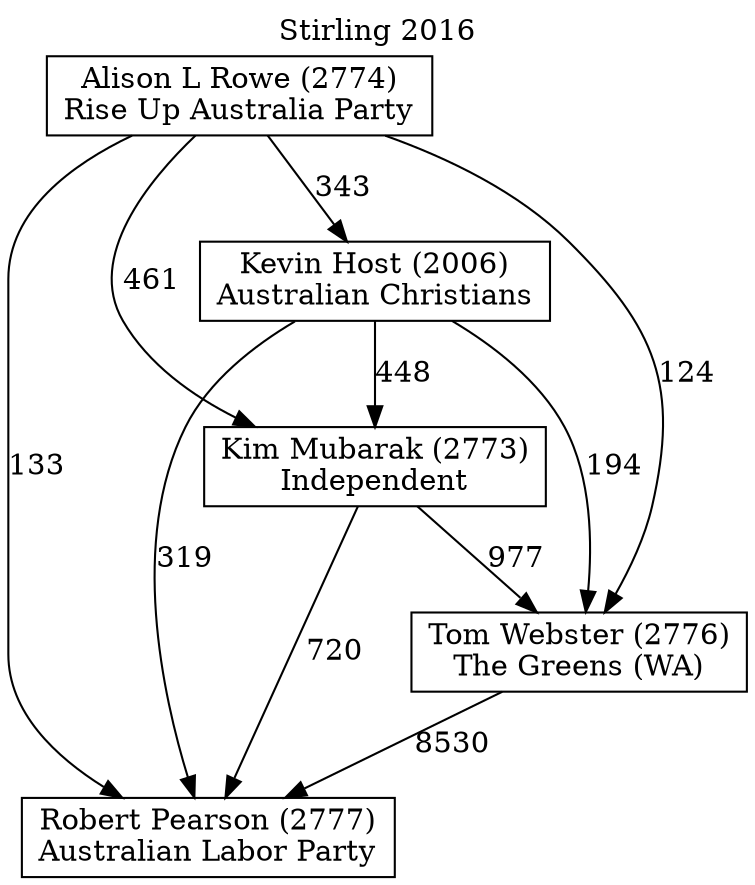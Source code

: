 // House preference flow
digraph "Robert Pearson (2777)_Stirling_2016" {
	graph [label="Stirling 2016" labelloc=t mclimit=10]
	node [shape=box]
	"Alison L Rowe (2774)" [label="Alison L Rowe (2774)
Rise Up Australia Party"]
	"Tom Webster (2776)" [label="Tom Webster (2776)
The Greens (WA)"]
	"Robert Pearson (2777)" [label="Robert Pearson (2777)
Australian Labor Party"]
	"Kevin Host (2006)" [label="Kevin Host (2006)
Australian Christians"]
	"Kim Mubarak (2773)" [label="Kim Mubarak (2773)
Independent"]
	"Tom Webster (2776)" -> "Robert Pearson (2777)" [label=8530]
	"Alison L Rowe (2774)" -> "Kevin Host (2006)" [label=343]
	"Kevin Host (2006)" -> "Tom Webster (2776)" [label=194]
	"Kevin Host (2006)" -> "Robert Pearson (2777)" [label=319]
	"Kevin Host (2006)" -> "Kim Mubarak (2773)" [label=448]
	"Alison L Rowe (2774)" -> "Robert Pearson (2777)" [label=133]
	"Alison L Rowe (2774)" -> "Tom Webster (2776)" [label=124]
	"Kim Mubarak (2773)" -> "Robert Pearson (2777)" [label=720]
	"Kim Mubarak (2773)" -> "Tom Webster (2776)" [label=977]
	"Alison L Rowe (2774)" -> "Kim Mubarak (2773)" [label=461]
}
